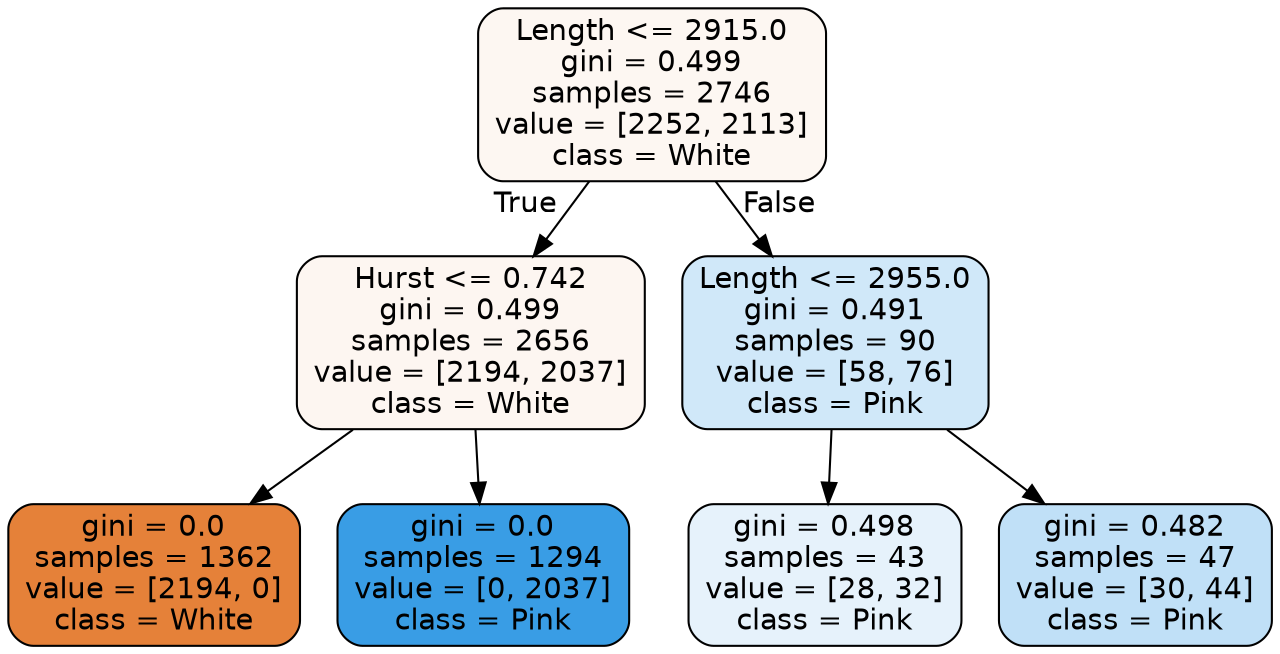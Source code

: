 digraph Tree {
node [shape=box, style="filled, rounded", color="black", fontname=helvetica] ;
edge [fontname=helvetica] ;
0 [label="Length <= 2915.0\ngini = 0.499\nsamples = 2746\nvalue = [2252, 2113]\nclass = White", fillcolor="#e5813910"] ;
1 [label="Hurst <= 0.742\ngini = 0.499\nsamples = 2656\nvalue = [2194, 2037]\nclass = White", fillcolor="#e5813912"] ;
0 -> 1 [labeldistance=2.5, labelangle=45, headlabel="True"] ;
2 [label="gini = 0.0\nsamples = 1362\nvalue = [2194, 0]\nclass = White", fillcolor="#e58139ff"] ;
1 -> 2 ;
3 [label="gini = 0.0\nsamples = 1294\nvalue = [0, 2037]\nclass = Pink", fillcolor="#399de5ff"] ;
1 -> 3 ;
4 [label="Length <= 2955.0\ngini = 0.491\nsamples = 90\nvalue = [58, 76]\nclass = Pink", fillcolor="#399de53c"] ;
0 -> 4 [labeldistance=2.5, labelangle=-45, headlabel="False"] ;
5 [label="gini = 0.498\nsamples = 43\nvalue = [28, 32]\nclass = Pink", fillcolor="#399de520"] ;
4 -> 5 ;
6 [label="gini = 0.482\nsamples = 47\nvalue = [30, 44]\nclass = Pink", fillcolor="#399de551"] ;
4 -> 6 ;
}